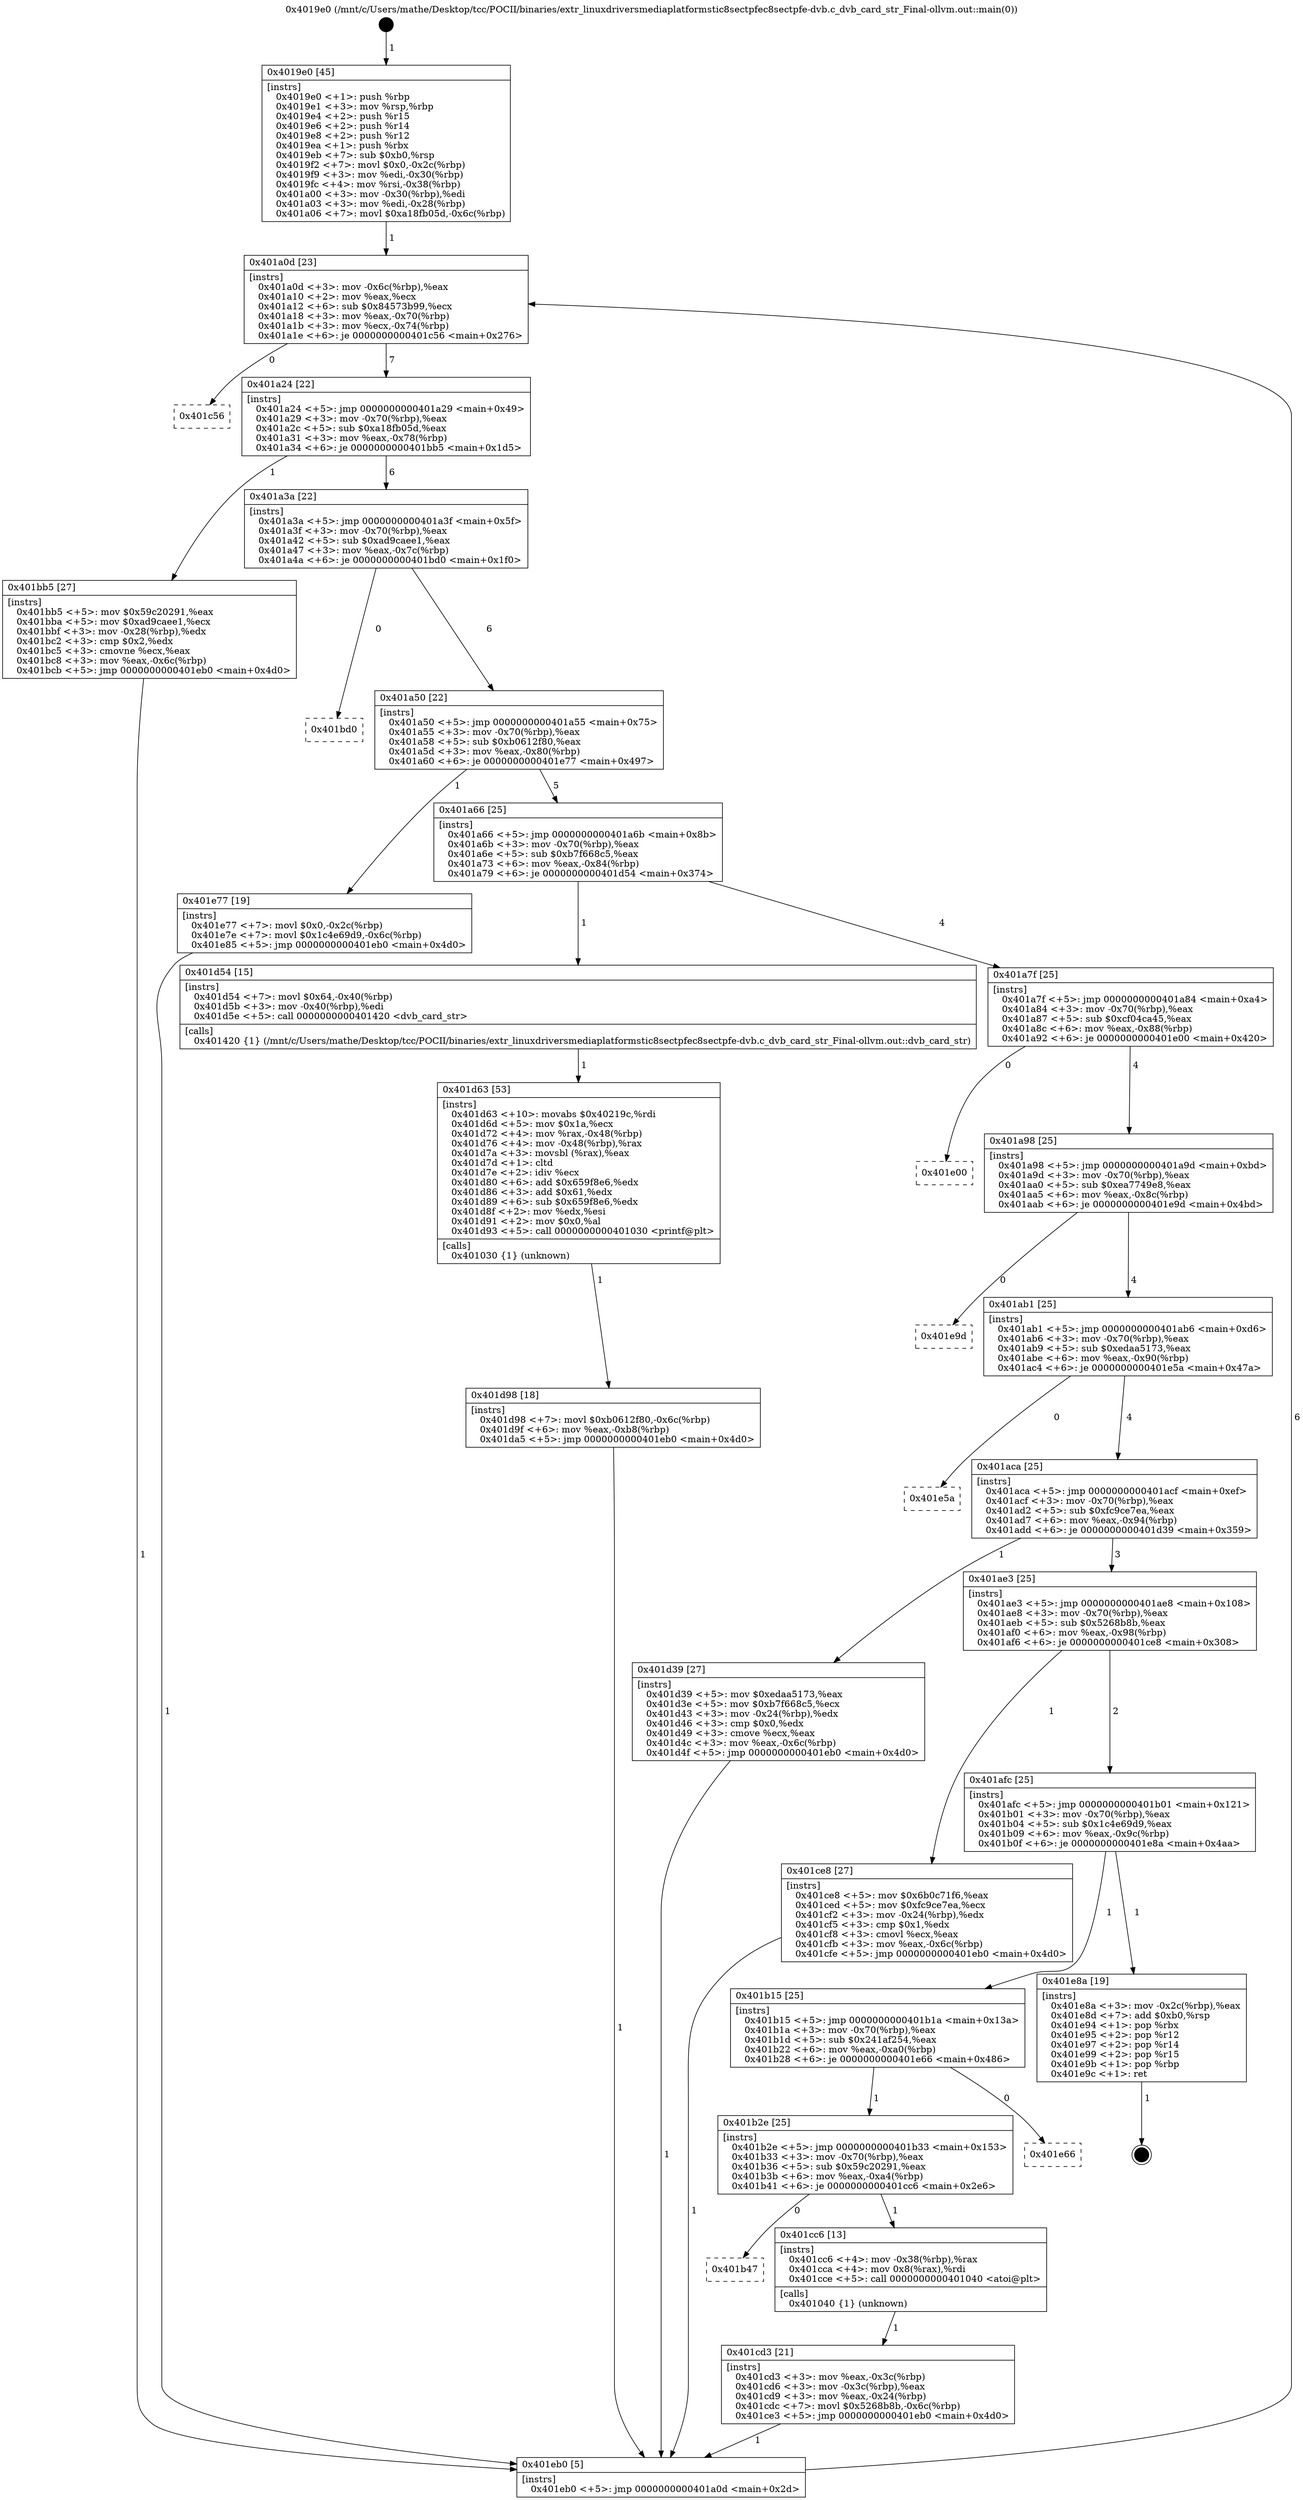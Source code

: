 digraph "0x4019e0" {
  label = "0x4019e0 (/mnt/c/Users/mathe/Desktop/tcc/POCII/binaries/extr_linuxdriversmediaplatformstic8sectpfec8sectpfe-dvb.c_dvb_card_str_Final-ollvm.out::main(0))"
  labelloc = "t"
  node[shape=record]

  Entry [label="",width=0.3,height=0.3,shape=circle,fillcolor=black,style=filled]
  "0x401a0d" [label="{
     0x401a0d [23]\l
     | [instrs]\l
     &nbsp;&nbsp;0x401a0d \<+3\>: mov -0x6c(%rbp),%eax\l
     &nbsp;&nbsp;0x401a10 \<+2\>: mov %eax,%ecx\l
     &nbsp;&nbsp;0x401a12 \<+6\>: sub $0x84573b99,%ecx\l
     &nbsp;&nbsp;0x401a18 \<+3\>: mov %eax,-0x70(%rbp)\l
     &nbsp;&nbsp;0x401a1b \<+3\>: mov %ecx,-0x74(%rbp)\l
     &nbsp;&nbsp;0x401a1e \<+6\>: je 0000000000401c56 \<main+0x276\>\l
  }"]
  "0x401c56" [label="{
     0x401c56\l
  }", style=dashed]
  "0x401a24" [label="{
     0x401a24 [22]\l
     | [instrs]\l
     &nbsp;&nbsp;0x401a24 \<+5\>: jmp 0000000000401a29 \<main+0x49\>\l
     &nbsp;&nbsp;0x401a29 \<+3\>: mov -0x70(%rbp),%eax\l
     &nbsp;&nbsp;0x401a2c \<+5\>: sub $0xa18fb05d,%eax\l
     &nbsp;&nbsp;0x401a31 \<+3\>: mov %eax,-0x78(%rbp)\l
     &nbsp;&nbsp;0x401a34 \<+6\>: je 0000000000401bb5 \<main+0x1d5\>\l
  }"]
  Exit [label="",width=0.3,height=0.3,shape=circle,fillcolor=black,style=filled,peripheries=2]
  "0x401bb5" [label="{
     0x401bb5 [27]\l
     | [instrs]\l
     &nbsp;&nbsp;0x401bb5 \<+5\>: mov $0x59c20291,%eax\l
     &nbsp;&nbsp;0x401bba \<+5\>: mov $0xad9caee1,%ecx\l
     &nbsp;&nbsp;0x401bbf \<+3\>: mov -0x28(%rbp),%edx\l
     &nbsp;&nbsp;0x401bc2 \<+3\>: cmp $0x2,%edx\l
     &nbsp;&nbsp;0x401bc5 \<+3\>: cmovne %ecx,%eax\l
     &nbsp;&nbsp;0x401bc8 \<+3\>: mov %eax,-0x6c(%rbp)\l
     &nbsp;&nbsp;0x401bcb \<+5\>: jmp 0000000000401eb0 \<main+0x4d0\>\l
  }"]
  "0x401a3a" [label="{
     0x401a3a [22]\l
     | [instrs]\l
     &nbsp;&nbsp;0x401a3a \<+5\>: jmp 0000000000401a3f \<main+0x5f\>\l
     &nbsp;&nbsp;0x401a3f \<+3\>: mov -0x70(%rbp),%eax\l
     &nbsp;&nbsp;0x401a42 \<+5\>: sub $0xad9caee1,%eax\l
     &nbsp;&nbsp;0x401a47 \<+3\>: mov %eax,-0x7c(%rbp)\l
     &nbsp;&nbsp;0x401a4a \<+6\>: je 0000000000401bd0 \<main+0x1f0\>\l
  }"]
  "0x401eb0" [label="{
     0x401eb0 [5]\l
     | [instrs]\l
     &nbsp;&nbsp;0x401eb0 \<+5\>: jmp 0000000000401a0d \<main+0x2d\>\l
  }"]
  "0x4019e0" [label="{
     0x4019e0 [45]\l
     | [instrs]\l
     &nbsp;&nbsp;0x4019e0 \<+1\>: push %rbp\l
     &nbsp;&nbsp;0x4019e1 \<+3\>: mov %rsp,%rbp\l
     &nbsp;&nbsp;0x4019e4 \<+2\>: push %r15\l
     &nbsp;&nbsp;0x4019e6 \<+2\>: push %r14\l
     &nbsp;&nbsp;0x4019e8 \<+2\>: push %r12\l
     &nbsp;&nbsp;0x4019ea \<+1\>: push %rbx\l
     &nbsp;&nbsp;0x4019eb \<+7\>: sub $0xb0,%rsp\l
     &nbsp;&nbsp;0x4019f2 \<+7\>: movl $0x0,-0x2c(%rbp)\l
     &nbsp;&nbsp;0x4019f9 \<+3\>: mov %edi,-0x30(%rbp)\l
     &nbsp;&nbsp;0x4019fc \<+4\>: mov %rsi,-0x38(%rbp)\l
     &nbsp;&nbsp;0x401a00 \<+3\>: mov -0x30(%rbp),%edi\l
     &nbsp;&nbsp;0x401a03 \<+3\>: mov %edi,-0x28(%rbp)\l
     &nbsp;&nbsp;0x401a06 \<+7\>: movl $0xa18fb05d,-0x6c(%rbp)\l
  }"]
  "0x401d98" [label="{
     0x401d98 [18]\l
     | [instrs]\l
     &nbsp;&nbsp;0x401d98 \<+7\>: movl $0xb0612f80,-0x6c(%rbp)\l
     &nbsp;&nbsp;0x401d9f \<+6\>: mov %eax,-0xb8(%rbp)\l
     &nbsp;&nbsp;0x401da5 \<+5\>: jmp 0000000000401eb0 \<main+0x4d0\>\l
  }"]
  "0x401bd0" [label="{
     0x401bd0\l
  }", style=dashed]
  "0x401a50" [label="{
     0x401a50 [22]\l
     | [instrs]\l
     &nbsp;&nbsp;0x401a50 \<+5\>: jmp 0000000000401a55 \<main+0x75\>\l
     &nbsp;&nbsp;0x401a55 \<+3\>: mov -0x70(%rbp),%eax\l
     &nbsp;&nbsp;0x401a58 \<+5\>: sub $0xb0612f80,%eax\l
     &nbsp;&nbsp;0x401a5d \<+3\>: mov %eax,-0x80(%rbp)\l
     &nbsp;&nbsp;0x401a60 \<+6\>: je 0000000000401e77 \<main+0x497\>\l
  }"]
  "0x401d63" [label="{
     0x401d63 [53]\l
     | [instrs]\l
     &nbsp;&nbsp;0x401d63 \<+10\>: movabs $0x40219c,%rdi\l
     &nbsp;&nbsp;0x401d6d \<+5\>: mov $0x1a,%ecx\l
     &nbsp;&nbsp;0x401d72 \<+4\>: mov %rax,-0x48(%rbp)\l
     &nbsp;&nbsp;0x401d76 \<+4\>: mov -0x48(%rbp),%rax\l
     &nbsp;&nbsp;0x401d7a \<+3\>: movsbl (%rax),%eax\l
     &nbsp;&nbsp;0x401d7d \<+1\>: cltd\l
     &nbsp;&nbsp;0x401d7e \<+2\>: idiv %ecx\l
     &nbsp;&nbsp;0x401d80 \<+6\>: add $0x659f8e6,%edx\l
     &nbsp;&nbsp;0x401d86 \<+3\>: add $0x61,%edx\l
     &nbsp;&nbsp;0x401d89 \<+6\>: sub $0x659f8e6,%edx\l
     &nbsp;&nbsp;0x401d8f \<+2\>: mov %edx,%esi\l
     &nbsp;&nbsp;0x401d91 \<+2\>: mov $0x0,%al\l
     &nbsp;&nbsp;0x401d93 \<+5\>: call 0000000000401030 \<printf@plt\>\l
     | [calls]\l
     &nbsp;&nbsp;0x401030 \{1\} (unknown)\l
  }"]
  "0x401e77" [label="{
     0x401e77 [19]\l
     | [instrs]\l
     &nbsp;&nbsp;0x401e77 \<+7\>: movl $0x0,-0x2c(%rbp)\l
     &nbsp;&nbsp;0x401e7e \<+7\>: movl $0x1c4e69d9,-0x6c(%rbp)\l
     &nbsp;&nbsp;0x401e85 \<+5\>: jmp 0000000000401eb0 \<main+0x4d0\>\l
  }"]
  "0x401a66" [label="{
     0x401a66 [25]\l
     | [instrs]\l
     &nbsp;&nbsp;0x401a66 \<+5\>: jmp 0000000000401a6b \<main+0x8b\>\l
     &nbsp;&nbsp;0x401a6b \<+3\>: mov -0x70(%rbp),%eax\l
     &nbsp;&nbsp;0x401a6e \<+5\>: sub $0xb7f668c5,%eax\l
     &nbsp;&nbsp;0x401a73 \<+6\>: mov %eax,-0x84(%rbp)\l
     &nbsp;&nbsp;0x401a79 \<+6\>: je 0000000000401d54 \<main+0x374\>\l
  }"]
  "0x401cd3" [label="{
     0x401cd3 [21]\l
     | [instrs]\l
     &nbsp;&nbsp;0x401cd3 \<+3\>: mov %eax,-0x3c(%rbp)\l
     &nbsp;&nbsp;0x401cd6 \<+3\>: mov -0x3c(%rbp),%eax\l
     &nbsp;&nbsp;0x401cd9 \<+3\>: mov %eax,-0x24(%rbp)\l
     &nbsp;&nbsp;0x401cdc \<+7\>: movl $0x5268b8b,-0x6c(%rbp)\l
     &nbsp;&nbsp;0x401ce3 \<+5\>: jmp 0000000000401eb0 \<main+0x4d0\>\l
  }"]
  "0x401d54" [label="{
     0x401d54 [15]\l
     | [instrs]\l
     &nbsp;&nbsp;0x401d54 \<+7\>: movl $0x64,-0x40(%rbp)\l
     &nbsp;&nbsp;0x401d5b \<+3\>: mov -0x40(%rbp),%edi\l
     &nbsp;&nbsp;0x401d5e \<+5\>: call 0000000000401420 \<dvb_card_str\>\l
     | [calls]\l
     &nbsp;&nbsp;0x401420 \{1\} (/mnt/c/Users/mathe/Desktop/tcc/POCII/binaries/extr_linuxdriversmediaplatformstic8sectpfec8sectpfe-dvb.c_dvb_card_str_Final-ollvm.out::dvb_card_str)\l
  }"]
  "0x401a7f" [label="{
     0x401a7f [25]\l
     | [instrs]\l
     &nbsp;&nbsp;0x401a7f \<+5\>: jmp 0000000000401a84 \<main+0xa4\>\l
     &nbsp;&nbsp;0x401a84 \<+3\>: mov -0x70(%rbp),%eax\l
     &nbsp;&nbsp;0x401a87 \<+5\>: sub $0xcf04ca45,%eax\l
     &nbsp;&nbsp;0x401a8c \<+6\>: mov %eax,-0x88(%rbp)\l
     &nbsp;&nbsp;0x401a92 \<+6\>: je 0000000000401e00 \<main+0x420\>\l
  }"]
  "0x401b47" [label="{
     0x401b47\l
  }", style=dashed]
  "0x401e00" [label="{
     0x401e00\l
  }", style=dashed]
  "0x401a98" [label="{
     0x401a98 [25]\l
     | [instrs]\l
     &nbsp;&nbsp;0x401a98 \<+5\>: jmp 0000000000401a9d \<main+0xbd\>\l
     &nbsp;&nbsp;0x401a9d \<+3\>: mov -0x70(%rbp),%eax\l
     &nbsp;&nbsp;0x401aa0 \<+5\>: sub $0xea7749e8,%eax\l
     &nbsp;&nbsp;0x401aa5 \<+6\>: mov %eax,-0x8c(%rbp)\l
     &nbsp;&nbsp;0x401aab \<+6\>: je 0000000000401e9d \<main+0x4bd\>\l
  }"]
  "0x401cc6" [label="{
     0x401cc6 [13]\l
     | [instrs]\l
     &nbsp;&nbsp;0x401cc6 \<+4\>: mov -0x38(%rbp),%rax\l
     &nbsp;&nbsp;0x401cca \<+4\>: mov 0x8(%rax),%rdi\l
     &nbsp;&nbsp;0x401cce \<+5\>: call 0000000000401040 \<atoi@plt\>\l
     | [calls]\l
     &nbsp;&nbsp;0x401040 \{1\} (unknown)\l
  }"]
  "0x401e9d" [label="{
     0x401e9d\l
  }", style=dashed]
  "0x401ab1" [label="{
     0x401ab1 [25]\l
     | [instrs]\l
     &nbsp;&nbsp;0x401ab1 \<+5\>: jmp 0000000000401ab6 \<main+0xd6\>\l
     &nbsp;&nbsp;0x401ab6 \<+3\>: mov -0x70(%rbp),%eax\l
     &nbsp;&nbsp;0x401ab9 \<+5\>: sub $0xedaa5173,%eax\l
     &nbsp;&nbsp;0x401abe \<+6\>: mov %eax,-0x90(%rbp)\l
     &nbsp;&nbsp;0x401ac4 \<+6\>: je 0000000000401e5a \<main+0x47a\>\l
  }"]
  "0x401b2e" [label="{
     0x401b2e [25]\l
     | [instrs]\l
     &nbsp;&nbsp;0x401b2e \<+5\>: jmp 0000000000401b33 \<main+0x153\>\l
     &nbsp;&nbsp;0x401b33 \<+3\>: mov -0x70(%rbp),%eax\l
     &nbsp;&nbsp;0x401b36 \<+5\>: sub $0x59c20291,%eax\l
     &nbsp;&nbsp;0x401b3b \<+6\>: mov %eax,-0xa4(%rbp)\l
     &nbsp;&nbsp;0x401b41 \<+6\>: je 0000000000401cc6 \<main+0x2e6\>\l
  }"]
  "0x401e5a" [label="{
     0x401e5a\l
  }", style=dashed]
  "0x401aca" [label="{
     0x401aca [25]\l
     | [instrs]\l
     &nbsp;&nbsp;0x401aca \<+5\>: jmp 0000000000401acf \<main+0xef\>\l
     &nbsp;&nbsp;0x401acf \<+3\>: mov -0x70(%rbp),%eax\l
     &nbsp;&nbsp;0x401ad2 \<+5\>: sub $0xfc9ce7ea,%eax\l
     &nbsp;&nbsp;0x401ad7 \<+6\>: mov %eax,-0x94(%rbp)\l
     &nbsp;&nbsp;0x401add \<+6\>: je 0000000000401d39 \<main+0x359\>\l
  }"]
  "0x401e66" [label="{
     0x401e66\l
  }", style=dashed]
  "0x401d39" [label="{
     0x401d39 [27]\l
     | [instrs]\l
     &nbsp;&nbsp;0x401d39 \<+5\>: mov $0xedaa5173,%eax\l
     &nbsp;&nbsp;0x401d3e \<+5\>: mov $0xb7f668c5,%ecx\l
     &nbsp;&nbsp;0x401d43 \<+3\>: mov -0x24(%rbp),%edx\l
     &nbsp;&nbsp;0x401d46 \<+3\>: cmp $0x0,%edx\l
     &nbsp;&nbsp;0x401d49 \<+3\>: cmove %ecx,%eax\l
     &nbsp;&nbsp;0x401d4c \<+3\>: mov %eax,-0x6c(%rbp)\l
     &nbsp;&nbsp;0x401d4f \<+5\>: jmp 0000000000401eb0 \<main+0x4d0\>\l
  }"]
  "0x401ae3" [label="{
     0x401ae3 [25]\l
     | [instrs]\l
     &nbsp;&nbsp;0x401ae3 \<+5\>: jmp 0000000000401ae8 \<main+0x108\>\l
     &nbsp;&nbsp;0x401ae8 \<+3\>: mov -0x70(%rbp),%eax\l
     &nbsp;&nbsp;0x401aeb \<+5\>: sub $0x5268b8b,%eax\l
     &nbsp;&nbsp;0x401af0 \<+6\>: mov %eax,-0x98(%rbp)\l
     &nbsp;&nbsp;0x401af6 \<+6\>: je 0000000000401ce8 \<main+0x308\>\l
  }"]
  "0x401b15" [label="{
     0x401b15 [25]\l
     | [instrs]\l
     &nbsp;&nbsp;0x401b15 \<+5\>: jmp 0000000000401b1a \<main+0x13a\>\l
     &nbsp;&nbsp;0x401b1a \<+3\>: mov -0x70(%rbp),%eax\l
     &nbsp;&nbsp;0x401b1d \<+5\>: sub $0x241af254,%eax\l
     &nbsp;&nbsp;0x401b22 \<+6\>: mov %eax,-0xa0(%rbp)\l
     &nbsp;&nbsp;0x401b28 \<+6\>: je 0000000000401e66 \<main+0x486\>\l
  }"]
  "0x401ce8" [label="{
     0x401ce8 [27]\l
     | [instrs]\l
     &nbsp;&nbsp;0x401ce8 \<+5\>: mov $0x6b0c71f6,%eax\l
     &nbsp;&nbsp;0x401ced \<+5\>: mov $0xfc9ce7ea,%ecx\l
     &nbsp;&nbsp;0x401cf2 \<+3\>: mov -0x24(%rbp),%edx\l
     &nbsp;&nbsp;0x401cf5 \<+3\>: cmp $0x1,%edx\l
     &nbsp;&nbsp;0x401cf8 \<+3\>: cmovl %ecx,%eax\l
     &nbsp;&nbsp;0x401cfb \<+3\>: mov %eax,-0x6c(%rbp)\l
     &nbsp;&nbsp;0x401cfe \<+5\>: jmp 0000000000401eb0 \<main+0x4d0\>\l
  }"]
  "0x401afc" [label="{
     0x401afc [25]\l
     | [instrs]\l
     &nbsp;&nbsp;0x401afc \<+5\>: jmp 0000000000401b01 \<main+0x121\>\l
     &nbsp;&nbsp;0x401b01 \<+3\>: mov -0x70(%rbp),%eax\l
     &nbsp;&nbsp;0x401b04 \<+5\>: sub $0x1c4e69d9,%eax\l
     &nbsp;&nbsp;0x401b09 \<+6\>: mov %eax,-0x9c(%rbp)\l
     &nbsp;&nbsp;0x401b0f \<+6\>: je 0000000000401e8a \<main+0x4aa\>\l
  }"]
  "0x401e8a" [label="{
     0x401e8a [19]\l
     | [instrs]\l
     &nbsp;&nbsp;0x401e8a \<+3\>: mov -0x2c(%rbp),%eax\l
     &nbsp;&nbsp;0x401e8d \<+7\>: add $0xb0,%rsp\l
     &nbsp;&nbsp;0x401e94 \<+1\>: pop %rbx\l
     &nbsp;&nbsp;0x401e95 \<+2\>: pop %r12\l
     &nbsp;&nbsp;0x401e97 \<+2\>: pop %r14\l
     &nbsp;&nbsp;0x401e99 \<+2\>: pop %r15\l
     &nbsp;&nbsp;0x401e9b \<+1\>: pop %rbp\l
     &nbsp;&nbsp;0x401e9c \<+1\>: ret\l
  }"]
  Entry -> "0x4019e0" [label=" 1"]
  "0x401a0d" -> "0x401c56" [label=" 0"]
  "0x401a0d" -> "0x401a24" [label=" 7"]
  "0x401e8a" -> Exit [label=" 1"]
  "0x401a24" -> "0x401bb5" [label=" 1"]
  "0x401a24" -> "0x401a3a" [label=" 6"]
  "0x401bb5" -> "0x401eb0" [label=" 1"]
  "0x4019e0" -> "0x401a0d" [label=" 1"]
  "0x401eb0" -> "0x401a0d" [label=" 6"]
  "0x401e77" -> "0x401eb0" [label=" 1"]
  "0x401a3a" -> "0x401bd0" [label=" 0"]
  "0x401a3a" -> "0x401a50" [label=" 6"]
  "0x401d98" -> "0x401eb0" [label=" 1"]
  "0x401a50" -> "0x401e77" [label=" 1"]
  "0x401a50" -> "0x401a66" [label=" 5"]
  "0x401d63" -> "0x401d98" [label=" 1"]
  "0x401a66" -> "0x401d54" [label=" 1"]
  "0x401a66" -> "0x401a7f" [label=" 4"]
  "0x401d54" -> "0x401d63" [label=" 1"]
  "0x401a7f" -> "0x401e00" [label=" 0"]
  "0x401a7f" -> "0x401a98" [label=" 4"]
  "0x401d39" -> "0x401eb0" [label=" 1"]
  "0x401a98" -> "0x401e9d" [label=" 0"]
  "0x401a98" -> "0x401ab1" [label=" 4"]
  "0x401ce8" -> "0x401eb0" [label=" 1"]
  "0x401ab1" -> "0x401e5a" [label=" 0"]
  "0x401ab1" -> "0x401aca" [label=" 4"]
  "0x401cc6" -> "0x401cd3" [label=" 1"]
  "0x401aca" -> "0x401d39" [label=" 1"]
  "0x401aca" -> "0x401ae3" [label=" 3"]
  "0x401b2e" -> "0x401b47" [label=" 0"]
  "0x401ae3" -> "0x401ce8" [label=" 1"]
  "0x401ae3" -> "0x401afc" [label=" 2"]
  "0x401cd3" -> "0x401eb0" [label=" 1"]
  "0x401afc" -> "0x401e8a" [label=" 1"]
  "0x401afc" -> "0x401b15" [label=" 1"]
  "0x401b2e" -> "0x401cc6" [label=" 1"]
  "0x401b15" -> "0x401e66" [label=" 0"]
  "0x401b15" -> "0x401b2e" [label=" 1"]
}
